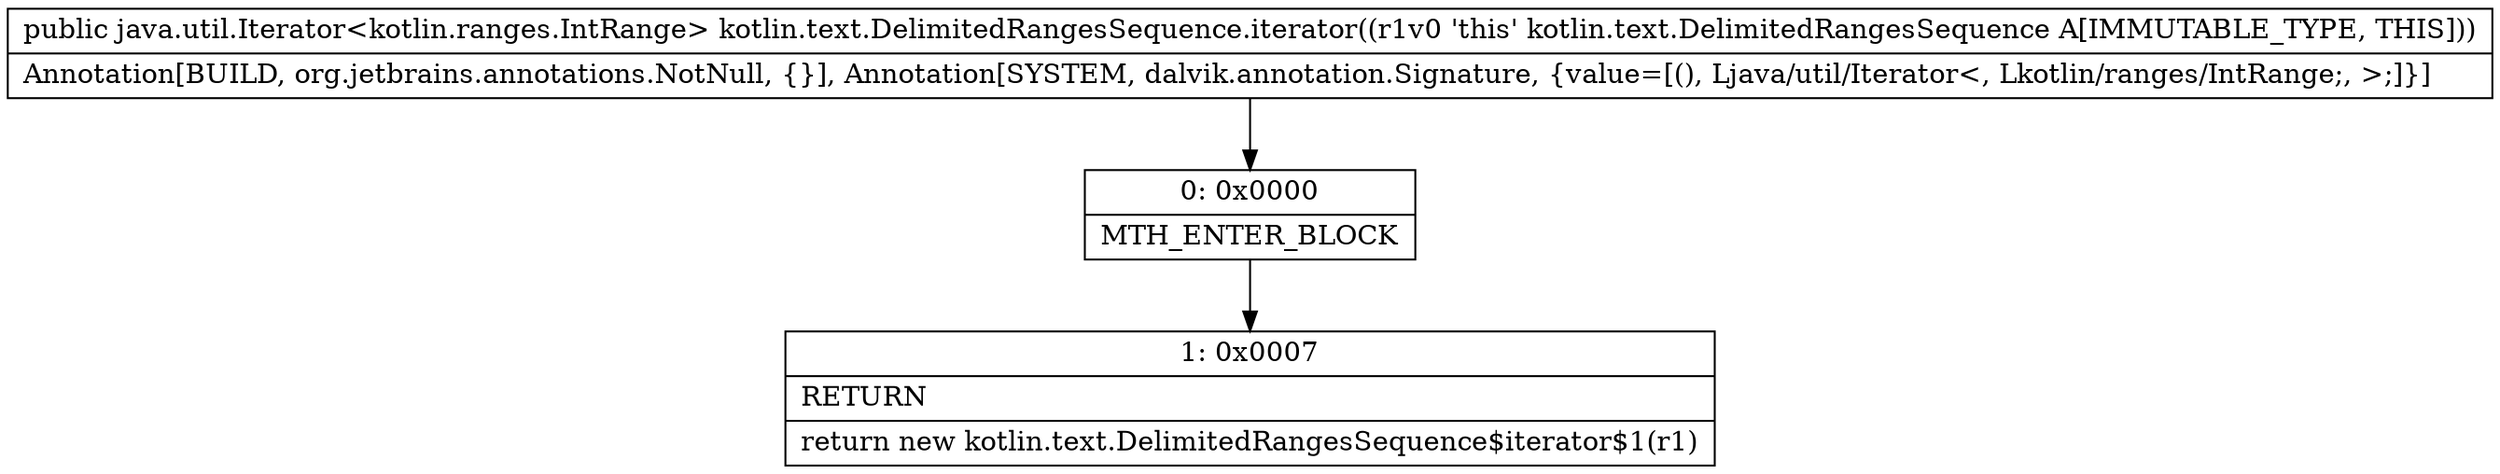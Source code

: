 digraph "CFG forkotlin.text.DelimitedRangesSequence.iterator()Ljava\/util\/Iterator;" {
Node_0 [shape=record,label="{0\:\ 0x0000|MTH_ENTER_BLOCK\l}"];
Node_1 [shape=record,label="{1\:\ 0x0007|RETURN\l|return new kotlin.text.DelimitedRangesSequence$iterator$1(r1)\l}"];
MethodNode[shape=record,label="{public java.util.Iterator\<kotlin.ranges.IntRange\> kotlin.text.DelimitedRangesSequence.iterator((r1v0 'this' kotlin.text.DelimitedRangesSequence A[IMMUTABLE_TYPE, THIS]))  | Annotation[BUILD, org.jetbrains.annotations.NotNull, \{\}], Annotation[SYSTEM, dalvik.annotation.Signature, \{value=[(), Ljava\/util\/Iterator\<, Lkotlin\/ranges\/IntRange;, \>;]\}]\l}"];
MethodNode -> Node_0;
Node_0 -> Node_1;
}

